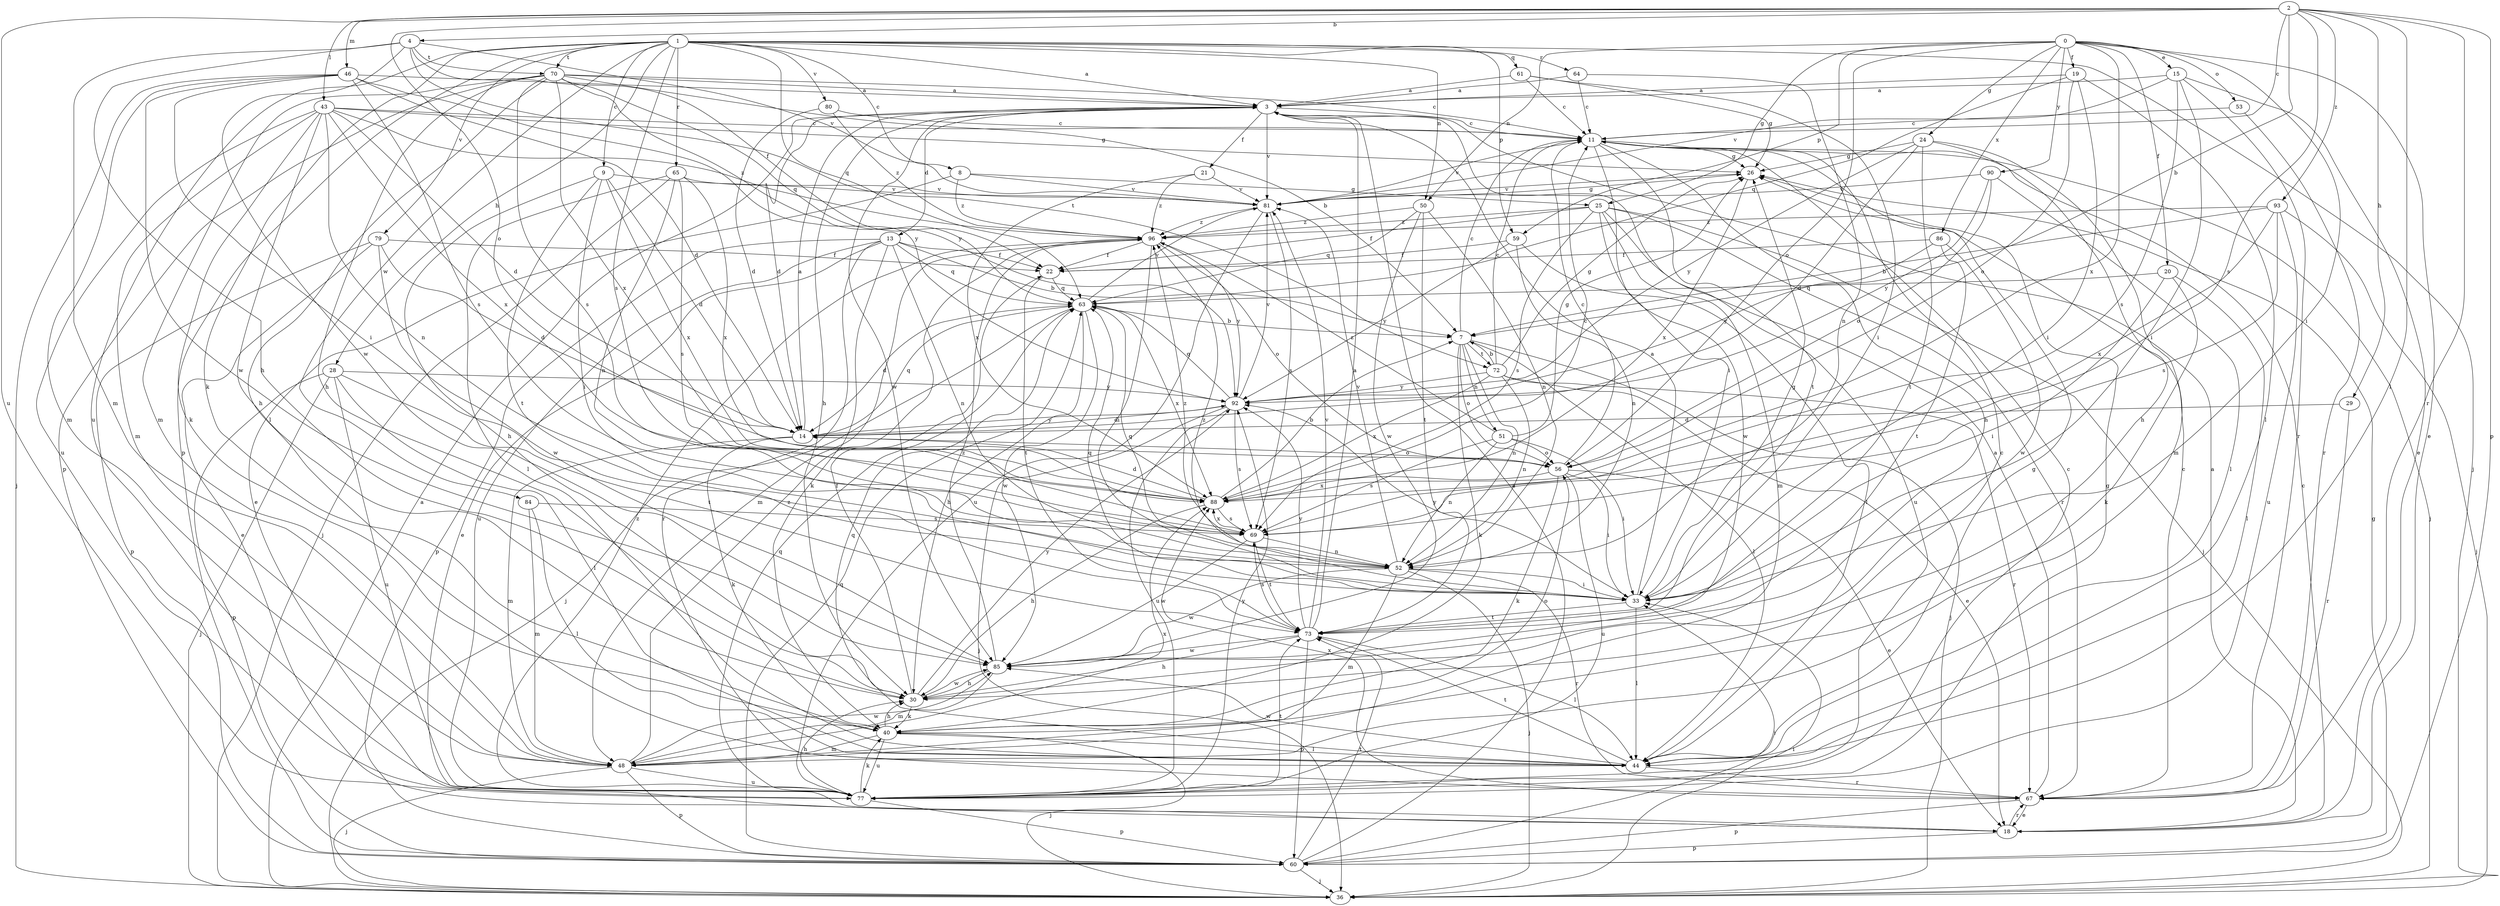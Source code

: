 strict digraph  {
0;
1;
2;
3;
4;
7;
8;
9;
11;
13;
14;
15;
18;
19;
20;
21;
22;
24;
25;
26;
28;
29;
30;
33;
36;
40;
43;
44;
46;
48;
50;
51;
52;
53;
56;
59;
60;
61;
63;
64;
65;
67;
69;
70;
72;
73;
77;
79;
80;
81;
84;
85;
86;
88;
90;
92;
93;
96;
0 -> 15  [label=e];
0 -> 18  [label=e];
0 -> 19  [label=f];
0 -> 20  [label=f];
0 -> 24  [label=g];
0 -> 25  [label=g];
0 -> 33  [label=i];
0 -> 50  [label=n];
0 -> 53  [label=o];
0 -> 56  [label=o];
0 -> 59  [label=p];
0 -> 86  [label=x];
0 -> 88  [label=x];
0 -> 90  [label=y];
1 -> 3  [label=a];
1 -> 8  [label=c];
1 -> 9  [label=c];
1 -> 28  [label=h];
1 -> 36  [label=j];
1 -> 40  [label=k];
1 -> 50  [label=n];
1 -> 59  [label=p];
1 -> 60  [label=p];
1 -> 61  [label=q];
1 -> 63  [label=q];
1 -> 64  [label=r];
1 -> 65  [label=r];
1 -> 69  [label=s];
1 -> 70  [label=t];
1 -> 77  [label=u];
1 -> 79  [label=v];
1 -> 80  [label=v];
1 -> 84  [label=w];
2 -> 4  [label=b];
2 -> 7  [label=b];
2 -> 11  [label=c];
2 -> 29  [label=h];
2 -> 43  [label=l];
2 -> 44  [label=l];
2 -> 46  [label=m];
2 -> 56  [label=o];
2 -> 60  [label=p];
2 -> 67  [label=r];
2 -> 69  [label=s];
2 -> 77  [label=u];
2 -> 93  [label=z];
3 -> 11  [label=c];
3 -> 13  [label=d];
3 -> 14  [label=d];
3 -> 21  [label=f];
3 -> 30  [label=h];
3 -> 81  [label=v];
3 -> 85  [label=w];
4 -> 22  [label=f];
4 -> 30  [label=h];
4 -> 48  [label=m];
4 -> 70  [label=t];
4 -> 72  [label=t];
4 -> 81  [label=v];
4 -> 85  [label=w];
7 -> 11  [label=c];
7 -> 36  [label=j];
7 -> 40  [label=k];
7 -> 44  [label=l];
7 -> 51  [label=n];
7 -> 52  [label=n];
7 -> 56  [label=o];
7 -> 72  [label=t];
8 -> 18  [label=e];
8 -> 25  [label=g];
8 -> 81  [label=v];
8 -> 96  [label=z];
9 -> 14  [label=d];
9 -> 30  [label=h];
9 -> 33  [label=i];
9 -> 73  [label=t];
9 -> 81  [label=v];
9 -> 88  [label=x];
11 -> 26  [label=g];
11 -> 30  [label=h];
11 -> 33  [label=i];
11 -> 36  [label=j];
11 -> 73  [label=t];
11 -> 81  [label=v];
13 -> 7  [label=b];
13 -> 18  [label=e];
13 -> 22  [label=f];
13 -> 40  [label=k];
13 -> 52  [label=n];
13 -> 60  [label=p];
13 -> 63  [label=q];
13 -> 67  [label=r];
13 -> 77  [label=u];
14 -> 3  [label=a];
14 -> 40  [label=k];
14 -> 48  [label=m];
14 -> 56  [label=o];
14 -> 63  [label=q];
14 -> 92  [label=y];
15 -> 3  [label=a];
15 -> 18  [label=e];
15 -> 33  [label=i];
15 -> 67  [label=r];
15 -> 69  [label=s];
15 -> 81  [label=v];
18 -> 3  [label=a];
18 -> 11  [label=c];
18 -> 60  [label=p];
18 -> 67  [label=r];
19 -> 3  [label=a];
19 -> 33  [label=i];
19 -> 44  [label=l];
19 -> 56  [label=o];
19 -> 63  [label=q];
20 -> 33  [label=i];
20 -> 40  [label=k];
20 -> 44  [label=l];
20 -> 63  [label=q];
21 -> 81  [label=v];
21 -> 88  [label=x];
21 -> 96  [label=z];
22 -> 63  [label=q];
22 -> 73  [label=t];
24 -> 14  [label=d];
24 -> 26  [label=g];
24 -> 30  [label=h];
24 -> 48  [label=m];
24 -> 73  [label=t];
24 -> 92  [label=y];
25 -> 22  [label=f];
25 -> 36  [label=j];
25 -> 48  [label=m];
25 -> 67  [label=r];
25 -> 69  [label=s];
25 -> 77  [label=u];
25 -> 85  [label=w];
25 -> 96  [label=z];
26 -> 81  [label=v];
26 -> 88  [label=x];
28 -> 36  [label=j];
28 -> 44  [label=l];
28 -> 60  [label=p];
28 -> 73  [label=t];
28 -> 77  [label=u];
28 -> 92  [label=y];
29 -> 14  [label=d];
29 -> 67  [label=r];
30 -> 22  [label=f];
30 -> 40  [label=k];
30 -> 85  [label=w];
30 -> 92  [label=y];
33 -> 3  [label=a];
33 -> 26  [label=g];
33 -> 44  [label=l];
33 -> 63  [label=q];
33 -> 73  [label=t];
33 -> 92  [label=y];
33 -> 96  [label=z];
36 -> 3  [label=a];
36 -> 33  [label=i];
40 -> 30  [label=h];
40 -> 36  [label=j];
40 -> 44  [label=l];
40 -> 48  [label=m];
40 -> 56  [label=o];
40 -> 77  [label=u];
43 -> 11  [label=c];
43 -> 14  [label=d];
43 -> 26  [label=g];
43 -> 30  [label=h];
43 -> 40  [label=k];
43 -> 48  [label=m];
43 -> 52  [label=n];
43 -> 77  [label=u];
43 -> 88  [label=x];
43 -> 96  [label=z];
44 -> 11  [label=c];
44 -> 26  [label=g];
44 -> 63  [label=q];
44 -> 67  [label=r];
44 -> 73  [label=t];
44 -> 85  [label=w];
46 -> 3  [label=a];
46 -> 14  [label=d];
46 -> 33  [label=i];
46 -> 36  [label=j];
46 -> 48  [label=m];
46 -> 69  [label=s];
46 -> 85  [label=w];
46 -> 92  [label=y];
48 -> 36  [label=j];
48 -> 60  [label=p];
48 -> 77  [label=u];
48 -> 85  [label=w];
48 -> 88  [label=x];
48 -> 96  [label=z];
50 -> 52  [label=n];
50 -> 63  [label=q];
50 -> 73  [label=t];
50 -> 85  [label=w];
50 -> 96  [label=z];
51 -> 26  [label=g];
51 -> 33  [label=i];
51 -> 52  [label=n];
51 -> 56  [label=o];
51 -> 69  [label=s];
51 -> 96  [label=z];
52 -> 33  [label=i];
52 -> 36  [label=j];
52 -> 48  [label=m];
52 -> 63  [label=q];
52 -> 67  [label=r];
52 -> 81  [label=v];
52 -> 85  [label=w];
52 -> 96  [label=z];
53 -> 11  [label=c];
53 -> 67  [label=r];
56 -> 11  [label=c];
56 -> 18  [label=e];
56 -> 33  [label=i];
56 -> 40  [label=k];
56 -> 77  [label=u];
56 -> 88  [label=x];
59 -> 22  [label=f];
59 -> 44  [label=l];
59 -> 52  [label=n];
59 -> 92  [label=y];
60 -> 3  [label=a];
60 -> 26  [label=g];
60 -> 33  [label=i];
60 -> 36  [label=j];
60 -> 63  [label=q];
60 -> 73  [label=t];
61 -> 3  [label=a];
61 -> 11  [label=c];
61 -> 26  [label=g];
61 -> 33  [label=i];
63 -> 7  [label=b];
63 -> 14  [label=d];
63 -> 30  [label=h];
63 -> 36  [label=j];
63 -> 81  [label=v];
63 -> 85  [label=w];
63 -> 88  [label=x];
64 -> 3  [label=a];
64 -> 11  [label=c];
64 -> 52  [label=n];
65 -> 36  [label=j];
65 -> 44  [label=l];
65 -> 52  [label=n];
65 -> 69  [label=s];
65 -> 81  [label=v];
65 -> 88  [label=x];
67 -> 3  [label=a];
67 -> 11  [label=c];
67 -> 18  [label=e];
67 -> 60  [label=p];
67 -> 88  [label=x];
69 -> 52  [label=n];
69 -> 73  [label=t];
69 -> 85  [label=w];
69 -> 88  [label=x];
70 -> 3  [label=a];
70 -> 7  [label=b];
70 -> 11  [label=c];
70 -> 30  [label=h];
70 -> 44  [label=l];
70 -> 48  [label=m];
70 -> 60  [label=p];
70 -> 63  [label=q];
70 -> 69  [label=s];
70 -> 88  [label=x];
70 -> 92  [label=y];
72 -> 7  [label=b];
72 -> 11  [label=c];
72 -> 18  [label=e];
72 -> 26  [label=g];
72 -> 52  [label=n];
72 -> 67  [label=r];
72 -> 88  [label=x];
72 -> 92  [label=y];
73 -> 3  [label=a];
73 -> 30  [label=h];
73 -> 44  [label=l];
73 -> 60  [label=p];
73 -> 69  [label=s];
73 -> 81  [label=v];
73 -> 85  [label=w];
73 -> 92  [label=y];
77 -> 11  [label=c];
77 -> 26  [label=g];
77 -> 30  [label=h];
77 -> 40  [label=k];
77 -> 60  [label=p];
77 -> 63  [label=q];
77 -> 73  [label=t];
77 -> 92  [label=y];
77 -> 96  [label=z];
79 -> 14  [label=d];
79 -> 18  [label=e];
79 -> 22  [label=f];
79 -> 60  [label=p];
79 -> 85  [label=w];
80 -> 11  [label=c];
80 -> 14  [label=d];
80 -> 96  [label=z];
81 -> 26  [label=g];
81 -> 69  [label=s];
81 -> 77  [label=u];
81 -> 96  [label=z];
84 -> 44  [label=l];
84 -> 48  [label=m];
84 -> 69  [label=s];
85 -> 30  [label=h];
85 -> 48  [label=m];
85 -> 96  [label=z];
86 -> 22  [label=f];
86 -> 73  [label=t];
86 -> 85  [label=w];
86 -> 92  [label=y];
88 -> 7  [label=b];
88 -> 11  [label=c];
88 -> 14  [label=d];
88 -> 30  [label=h];
88 -> 69  [label=s];
90 -> 44  [label=l];
90 -> 56  [label=o];
90 -> 81  [label=v];
90 -> 92  [label=y];
92 -> 14  [label=d];
92 -> 36  [label=j];
92 -> 63  [label=q];
92 -> 69  [label=s];
92 -> 77  [label=u];
92 -> 81  [label=v];
93 -> 7  [label=b];
93 -> 36  [label=j];
93 -> 69  [label=s];
93 -> 77  [label=u];
93 -> 88  [label=x];
93 -> 96  [label=z];
96 -> 22  [label=f];
96 -> 33  [label=i];
96 -> 48  [label=m];
96 -> 56  [label=o];
96 -> 92  [label=y];
}
